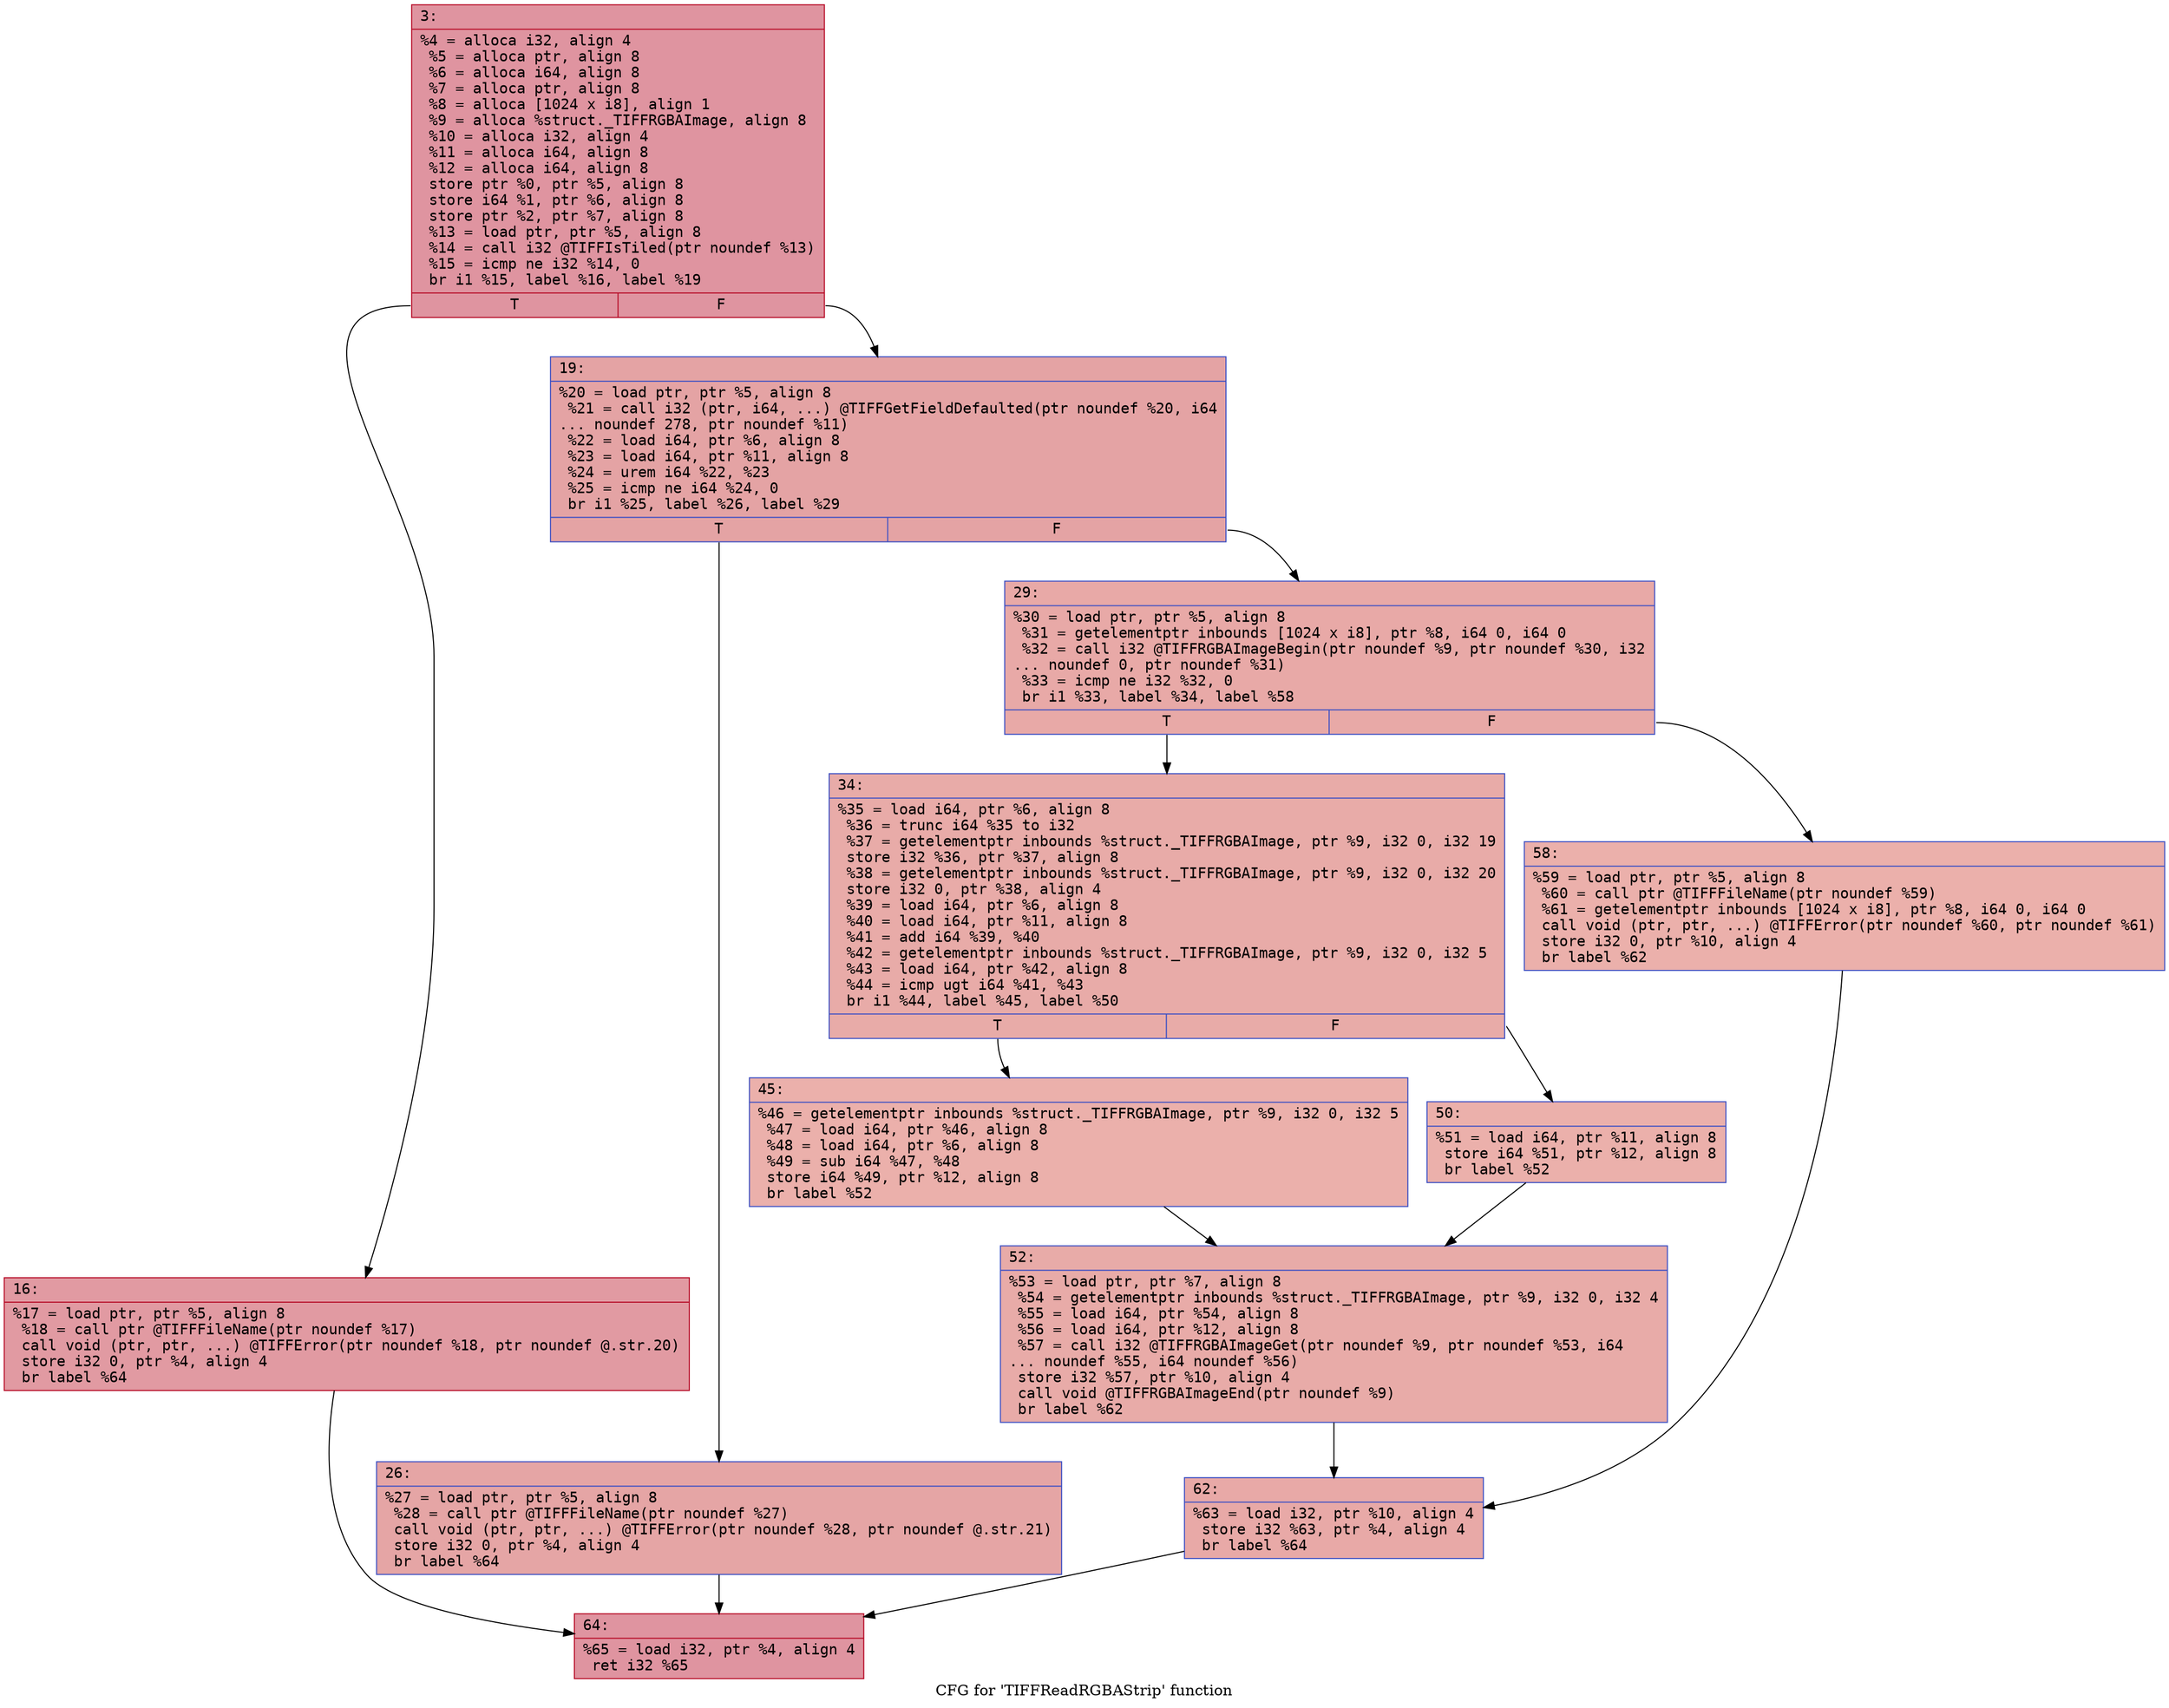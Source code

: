 digraph "CFG for 'TIFFReadRGBAStrip' function" {
	label="CFG for 'TIFFReadRGBAStrip' function";

	Node0x600002a2cb40 [shape=record,color="#b70d28ff", style=filled, fillcolor="#b70d2870" fontname="Courier",label="{3:\l|  %4 = alloca i32, align 4\l  %5 = alloca ptr, align 8\l  %6 = alloca i64, align 8\l  %7 = alloca ptr, align 8\l  %8 = alloca [1024 x i8], align 1\l  %9 = alloca %struct._TIFFRGBAImage, align 8\l  %10 = alloca i32, align 4\l  %11 = alloca i64, align 8\l  %12 = alloca i64, align 8\l  store ptr %0, ptr %5, align 8\l  store i64 %1, ptr %6, align 8\l  store ptr %2, ptr %7, align 8\l  %13 = load ptr, ptr %5, align 8\l  %14 = call i32 @TIFFIsTiled(ptr noundef %13)\l  %15 = icmp ne i32 %14, 0\l  br i1 %15, label %16, label %19\l|{<s0>T|<s1>F}}"];
	Node0x600002a2cb40:s0 -> Node0x600002a2cb90[tooltip="3 -> 16\nProbability 62.50%" ];
	Node0x600002a2cb40:s1 -> Node0x600002a2cbe0[tooltip="3 -> 19\nProbability 37.50%" ];
	Node0x600002a2cb90 [shape=record,color="#b70d28ff", style=filled, fillcolor="#bb1b2c70" fontname="Courier",label="{16:\l|  %17 = load ptr, ptr %5, align 8\l  %18 = call ptr @TIFFFileName(ptr noundef %17)\l  call void (ptr, ptr, ...) @TIFFError(ptr noundef %18, ptr noundef @.str.20)\l  store i32 0, ptr %4, align 4\l  br label %64\l}"];
	Node0x600002a2cb90 -> Node0x600002a2ceb0[tooltip="16 -> 64\nProbability 100.00%" ];
	Node0x600002a2cbe0 [shape=record,color="#3d50c3ff", style=filled, fillcolor="#c32e3170" fontname="Courier",label="{19:\l|  %20 = load ptr, ptr %5, align 8\l  %21 = call i32 (ptr, i64, ...) @TIFFGetFieldDefaulted(ptr noundef %20, i64\l... noundef 278, ptr noundef %11)\l  %22 = load i64, ptr %6, align 8\l  %23 = load i64, ptr %11, align 8\l  %24 = urem i64 %22, %23\l  %25 = icmp ne i64 %24, 0\l  br i1 %25, label %26, label %29\l|{<s0>T|<s1>F}}"];
	Node0x600002a2cbe0:s0 -> Node0x600002a2cc30[tooltip="19 -> 26\nProbability 62.50%" ];
	Node0x600002a2cbe0:s1 -> Node0x600002a2cc80[tooltip="19 -> 29\nProbability 37.50%" ];
	Node0x600002a2cc30 [shape=record,color="#3d50c3ff", style=filled, fillcolor="#c5333470" fontname="Courier",label="{26:\l|  %27 = load ptr, ptr %5, align 8\l  %28 = call ptr @TIFFFileName(ptr noundef %27)\l  call void (ptr, ptr, ...) @TIFFError(ptr noundef %28, ptr noundef @.str.21)\l  store i32 0, ptr %4, align 4\l  br label %64\l}"];
	Node0x600002a2cc30 -> Node0x600002a2ceb0[tooltip="26 -> 64\nProbability 100.00%" ];
	Node0x600002a2cc80 [shape=record,color="#3d50c3ff", style=filled, fillcolor="#ca3b3770" fontname="Courier",label="{29:\l|  %30 = load ptr, ptr %5, align 8\l  %31 = getelementptr inbounds [1024 x i8], ptr %8, i64 0, i64 0\l  %32 = call i32 @TIFFRGBAImageBegin(ptr noundef %9, ptr noundef %30, i32\l... noundef 0, ptr noundef %31)\l  %33 = icmp ne i32 %32, 0\l  br i1 %33, label %34, label %58\l|{<s0>T|<s1>F}}"];
	Node0x600002a2cc80:s0 -> Node0x600002a2ccd0[tooltip="29 -> 34\nProbability 62.50%" ];
	Node0x600002a2cc80:s1 -> Node0x600002a2ce10[tooltip="29 -> 58\nProbability 37.50%" ];
	Node0x600002a2ccd0 [shape=record,color="#3d50c3ff", style=filled, fillcolor="#cc403a70" fontname="Courier",label="{34:\l|  %35 = load i64, ptr %6, align 8\l  %36 = trunc i64 %35 to i32\l  %37 = getelementptr inbounds %struct._TIFFRGBAImage, ptr %9, i32 0, i32 19\l  store i32 %36, ptr %37, align 8\l  %38 = getelementptr inbounds %struct._TIFFRGBAImage, ptr %9, i32 0, i32 20\l  store i32 0, ptr %38, align 4\l  %39 = load i64, ptr %6, align 8\l  %40 = load i64, ptr %11, align 8\l  %41 = add i64 %39, %40\l  %42 = getelementptr inbounds %struct._TIFFRGBAImage, ptr %9, i32 0, i32 5\l  %43 = load i64, ptr %42, align 8\l  %44 = icmp ugt i64 %41, %43\l  br i1 %44, label %45, label %50\l|{<s0>T|<s1>F}}"];
	Node0x600002a2ccd0:s0 -> Node0x600002a2cd20[tooltip="34 -> 45\nProbability 50.00%" ];
	Node0x600002a2ccd0:s1 -> Node0x600002a2cd70[tooltip="34 -> 50\nProbability 50.00%" ];
	Node0x600002a2cd20 [shape=record,color="#3d50c3ff", style=filled, fillcolor="#d24b4070" fontname="Courier",label="{45:\l|  %46 = getelementptr inbounds %struct._TIFFRGBAImage, ptr %9, i32 0, i32 5\l  %47 = load i64, ptr %46, align 8\l  %48 = load i64, ptr %6, align 8\l  %49 = sub i64 %47, %48\l  store i64 %49, ptr %12, align 8\l  br label %52\l}"];
	Node0x600002a2cd20 -> Node0x600002a2cdc0[tooltip="45 -> 52\nProbability 100.00%" ];
	Node0x600002a2cd70 [shape=record,color="#3d50c3ff", style=filled, fillcolor="#d24b4070" fontname="Courier",label="{50:\l|  %51 = load i64, ptr %11, align 8\l  store i64 %51, ptr %12, align 8\l  br label %52\l}"];
	Node0x600002a2cd70 -> Node0x600002a2cdc0[tooltip="50 -> 52\nProbability 100.00%" ];
	Node0x600002a2cdc0 [shape=record,color="#3d50c3ff", style=filled, fillcolor="#cc403a70" fontname="Courier",label="{52:\l|  %53 = load ptr, ptr %7, align 8\l  %54 = getelementptr inbounds %struct._TIFFRGBAImage, ptr %9, i32 0, i32 4\l  %55 = load i64, ptr %54, align 8\l  %56 = load i64, ptr %12, align 8\l  %57 = call i32 @TIFFRGBAImageGet(ptr noundef %9, ptr noundef %53, i64\l... noundef %55, i64 noundef %56)\l  store i32 %57, ptr %10, align 4\l  call void @TIFFRGBAImageEnd(ptr noundef %9)\l  br label %62\l}"];
	Node0x600002a2cdc0 -> Node0x600002a2ce60[tooltip="52 -> 62\nProbability 100.00%" ];
	Node0x600002a2ce10 [shape=record,color="#3d50c3ff", style=filled, fillcolor="#d24b4070" fontname="Courier",label="{58:\l|  %59 = load ptr, ptr %5, align 8\l  %60 = call ptr @TIFFFileName(ptr noundef %59)\l  %61 = getelementptr inbounds [1024 x i8], ptr %8, i64 0, i64 0\l  call void (ptr, ptr, ...) @TIFFError(ptr noundef %60, ptr noundef %61)\l  store i32 0, ptr %10, align 4\l  br label %62\l}"];
	Node0x600002a2ce10 -> Node0x600002a2ce60[tooltip="58 -> 62\nProbability 100.00%" ];
	Node0x600002a2ce60 [shape=record,color="#3d50c3ff", style=filled, fillcolor="#ca3b3770" fontname="Courier",label="{62:\l|  %63 = load i32, ptr %10, align 4\l  store i32 %63, ptr %4, align 4\l  br label %64\l}"];
	Node0x600002a2ce60 -> Node0x600002a2ceb0[tooltip="62 -> 64\nProbability 100.00%" ];
	Node0x600002a2ceb0 [shape=record,color="#b70d28ff", style=filled, fillcolor="#b70d2870" fontname="Courier",label="{64:\l|  %65 = load i32, ptr %4, align 4\l  ret i32 %65\l}"];
}
